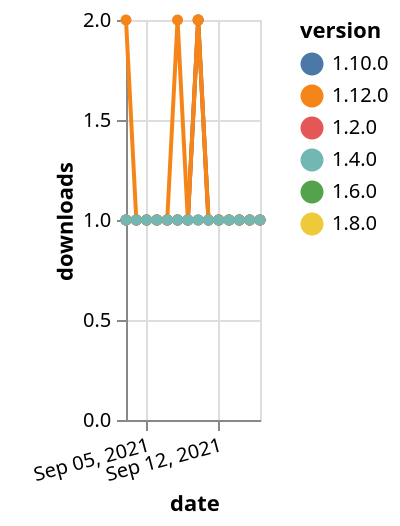 {"$schema": "https://vega.github.io/schema/vega-lite/v5.json", "description": "A simple bar chart with embedded data.", "data": {"values": [{"date": "2021-09-03", "total": 169, "delta": 1, "version": "1.6.0"}, {"date": "2021-09-04", "total": 170, "delta": 1, "version": "1.6.0"}, {"date": "2021-09-05", "total": 171, "delta": 1, "version": "1.6.0"}, {"date": "2021-09-06", "total": 172, "delta": 1, "version": "1.6.0"}, {"date": "2021-09-07", "total": 173, "delta": 1, "version": "1.6.0"}, {"date": "2021-09-08", "total": 174, "delta": 1, "version": "1.6.0"}, {"date": "2021-09-09", "total": 175, "delta": 1, "version": "1.6.0"}, {"date": "2021-09-10", "total": 177, "delta": 2, "version": "1.6.0"}, {"date": "2021-09-11", "total": 178, "delta": 1, "version": "1.6.0"}, {"date": "2021-09-12", "total": 179, "delta": 1, "version": "1.6.0"}, {"date": "2021-09-13", "total": 180, "delta": 1, "version": "1.6.0"}, {"date": "2021-09-14", "total": 181, "delta": 1, "version": "1.6.0"}, {"date": "2021-09-15", "total": 182, "delta": 1, "version": "1.6.0"}, {"date": "2021-09-16", "total": 183, "delta": 1, "version": "1.6.0"}, {"date": "2021-09-03", "total": 142, "delta": 1, "version": "1.8.0"}, {"date": "2021-09-04", "total": 143, "delta": 1, "version": "1.8.0"}, {"date": "2021-09-05", "total": 144, "delta": 1, "version": "1.8.0"}, {"date": "2021-09-06", "total": 145, "delta": 1, "version": "1.8.0"}, {"date": "2021-09-07", "total": 146, "delta": 1, "version": "1.8.0"}, {"date": "2021-09-08", "total": 147, "delta": 1, "version": "1.8.0"}, {"date": "2021-09-09", "total": 148, "delta": 1, "version": "1.8.0"}, {"date": "2021-09-10", "total": 149, "delta": 1, "version": "1.8.0"}, {"date": "2021-09-11", "total": 150, "delta": 1, "version": "1.8.0"}, {"date": "2021-09-12", "total": 151, "delta": 1, "version": "1.8.0"}, {"date": "2021-09-13", "total": 152, "delta": 1, "version": "1.8.0"}, {"date": "2021-09-14", "total": 153, "delta": 1, "version": "1.8.0"}, {"date": "2021-09-15", "total": 154, "delta": 1, "version": "1.8.0"}, {"date": "2021-09-16", "total": 155, "delta": 1, "version": "1.8.0"}, {"date": "2021-09-03", "total": 167, "delta": 1, "version": "1.10.0"}, {"date": "2021-09-04", "total": 168, "delta": 1, "version": "1.10.0"}, {"date": "2021-09-05", "total": 169, "delta": 1, "version": "1.10.0"}, {"date": "2021-09-06", "total": 170, "delta": 1, "version": "1.10.0"}, {"date": "2021-09-07", "total": 171, "delta": 1, "version": "1.10.0"}, {"date": "2021-09-08", "total": 172, "delta": 1, "version": "1.10.0"}, {"date": "2021-09-09", "total": 173, "delta": 1, "version": "1.10.0"}, {"date": "2021-09-10", "total": 174, "delta": 1, "version": "1.10.0"}, {"date": "2021-09-11", "total": 175, "delta": 1, "version": "1.10.0"}, {"date": "2021-09-12", "total": 176, "delta": 1, "version": "1.10.0"}, {"date": "2021-09-13", "total": 177, "delta": 1, "version": "1.10.0"}, {"date": "2021-09-14", "total": 178, "delta": 1, "version": "1.10.0"}, {"date": "2021-09-15", "total": 179, "delta": 1, "version": "1.10.0"}, {"date": "2021-09-16", "total": 180, "delta": 1, "version": "1.10.0"}, {"date": "2021-09-03", "total": 225, "delta": 1, "version": "1.2.0"}, {"date": "2021-09-04", "total": 226, "delta": 1, "version": "1.2.0"}, {"date": "2021-09-05", "total": 227, "delta": 1, "version": "1.2.0"}, {"date": "2021-09-06", "total": 228, "delta": 1, "version": "1.2.0"}, {"date": "2021-09-07", "total": 229, "delta": 1, "version": "1.2.0"}, {"date": "2021-09-08", "total": 230, "delta": 1, "version": "1.2.0"}, {"date": "2021-09-09", "total": 231, "delta": 1, "version": "1.2.0"}, {"date": "2021-09-10", "total": 233, "delta": 2, "version": "1.2.0"}, {"date": "2021-09-11", "total": 234, "delta": 1, "version": "1.2.0"}, {"date": "2021-09-12", "total": 235, "delta": 1, "version": "1.2.0"}, {"date": "2021-09-13", "total": 236, "delta": 1, "version": "1.2.0"}, {"date": "2021-09-14", "total": 237, "delta": 1, "version": "1.2.0"}, {"date": "2021-09-15", "total": 238, "delta": 1, "version": "1.2.0"}, {"date": "2021-09-16", "total": 239, "delta": 1, "version": "1.2.0"}, {"date": "2021-09-03", "total": 114, "delta": 2, "version": "1.12.0"}, {"date": "2021-09-04", "total": 115, "delta": 1, "version": "1.12.0"}, {"date": "2021-09-05", "total": 116, "delta": 1, "version": "1.12.0"}, {"date": "2021-09-06", "total": 117, "delta": 1, "version": "1.12.0"}, {"date": "2021-09-07", "total": 118, "delta": 1, "version": "1.12.0"}, {"date": "2021-09-08", "total": 120, "delta": 2, "version": "1.12.0"}, {"date": "2021-09-09", "total": 121, "delta": 1, "version": "1.12.0"}, {"date": "2021-09-10", "total": 123, "delta": 2, "version": "1.12.0"}, {"date": "2021-09-11", "total": 124, "delta": 1, "version": "1.12.0"}, {"date": "2021-09-12", "total": 125, "delta": 1, "version": "1.12.0"}, {"date": "2021-09-13", "total": 126, "delta": 1, "version": "1.12.0"}, {"date": "2021-09-14", "total": 127, "delta": 1, "version": "1.12.0"}, {"date": "2021-09-15", "total": 128, "delta": 1, "version": "1.12.0"}, {"date": "2021-09-16", "total": 129, "delta": 1, "version": "1.12.0"}, {"date": "2021-09-03", "total": 178, "delta": 1, "version": "1.4.0"}, {"date": "2021-09-04", "total": 179, "delta": 1, "version": "1.4.0"}, {"date": "2021-09-05", "total": 180, "delta": 1, "version": "1.4.0"}, {"date": "2021-09-06", "total": 181, "delta": 1, "version": "1.4.0"}, {"date": "2021-09-07", "total": 182, "delta": 1, "version": "1.4.0"}, {"date": "2021-09-08", "total": 183, "delta": 1, "version": "1.4.0"}, {"date": "2021-09-09", "total": 184, "delta": 1, "version": "1.4.0"}, {"date": "2021-09-10", "total": 185, "delta": 1, "version": "1.4.0"}, {"date": "2021-09-11", "total": 186, "delta": 1, "version": "1.4.0"}, {"date": "2021-09-12", "total": 187, "delta": 1, "version": "1.4.0"}, {"date": "2021-09-13", "total": 188, "delta": 1, "version": "1.4.0"}, {"date": "2021-09-14", "total": 189, "delta": 1, "version": "1.4.0"}, {"date": "2021-09-15", "total": 190, "delta": 1, "version": "1.4.0"}, {"date": "2021-09-16", "total": 191, "delta": 1, "version": "1.4.0"}]}, "width": "container", "mark": {"type": "line", "point": {"filled": true}}, "encoding": {"x": {"field": "date", "type": "temporal", "timeUnit": "yearmonthdate", "title": "date", "axis": {"labelAngle": -15}}, "y": {"field": "delta", "type": "quantitative", "title": "downloads"}, "color": {"field": "version", "type": "nominal"}, "tooltip": {"field": "delta"}}}